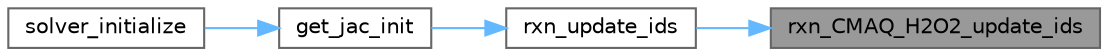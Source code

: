 digraph "rxn_CMAQ_H2O2_update_ids"
{
 // LATEX_PDF_SIZE
  bgcolor="transparent";
  edge [fontname=Helvetica,fontsize=10,labelfontname=Helvetica,labelfontsize=10];
  node [fontname=Helvetica,fontsize=10,shape=box,height=0.2,width=0.4];
  rankdir="RL";
  Node1 [label="rxn_CMAQ_H2O2_update_ids",height=0.2,width=0.4,color="gray40", fillcolor="grey60", style="filled", fontcolor="black",tooltip="Update the time derivative and Jacbobian array indices."];
  Node1 -> Node2 [dir="back",color="steelblue1",style="solid"];
  Node2 [label="rxn_update_ids",height=0.2,width=0.4,color="grey40", fillcolor="white", style="filled",URL="$rxn__solver_8c.html#a04e1414725ffbbb0b16fca416d826c1d",tooltip="Update the time derivative and Jacobian array ids."];
  Node2 -> Node3 [dir="back",color="steelblue1",style="solid"];
  Node3 [label="get_jac_init",height=0.2,width=0.4,color="grey40", fillcolor="white", style="filled",URL="$camp__solver_8c.html#a5b485fa25356197023889f3795888e98",tooltip="Try to improve guesses of y sent to the linear solver."];
  Node3 -> Node4 [dir="back",color="steelblue1",style="solid"];
  Node4 [label="solver_initialize",height=0.2,width=0.4,color="grey40", fillcolor="white", style="filled",URL="$camp__solver_8c.html#a599ffdef916b139a1690bfd41aa386b6",tooltip="Solver initialization."];
}
